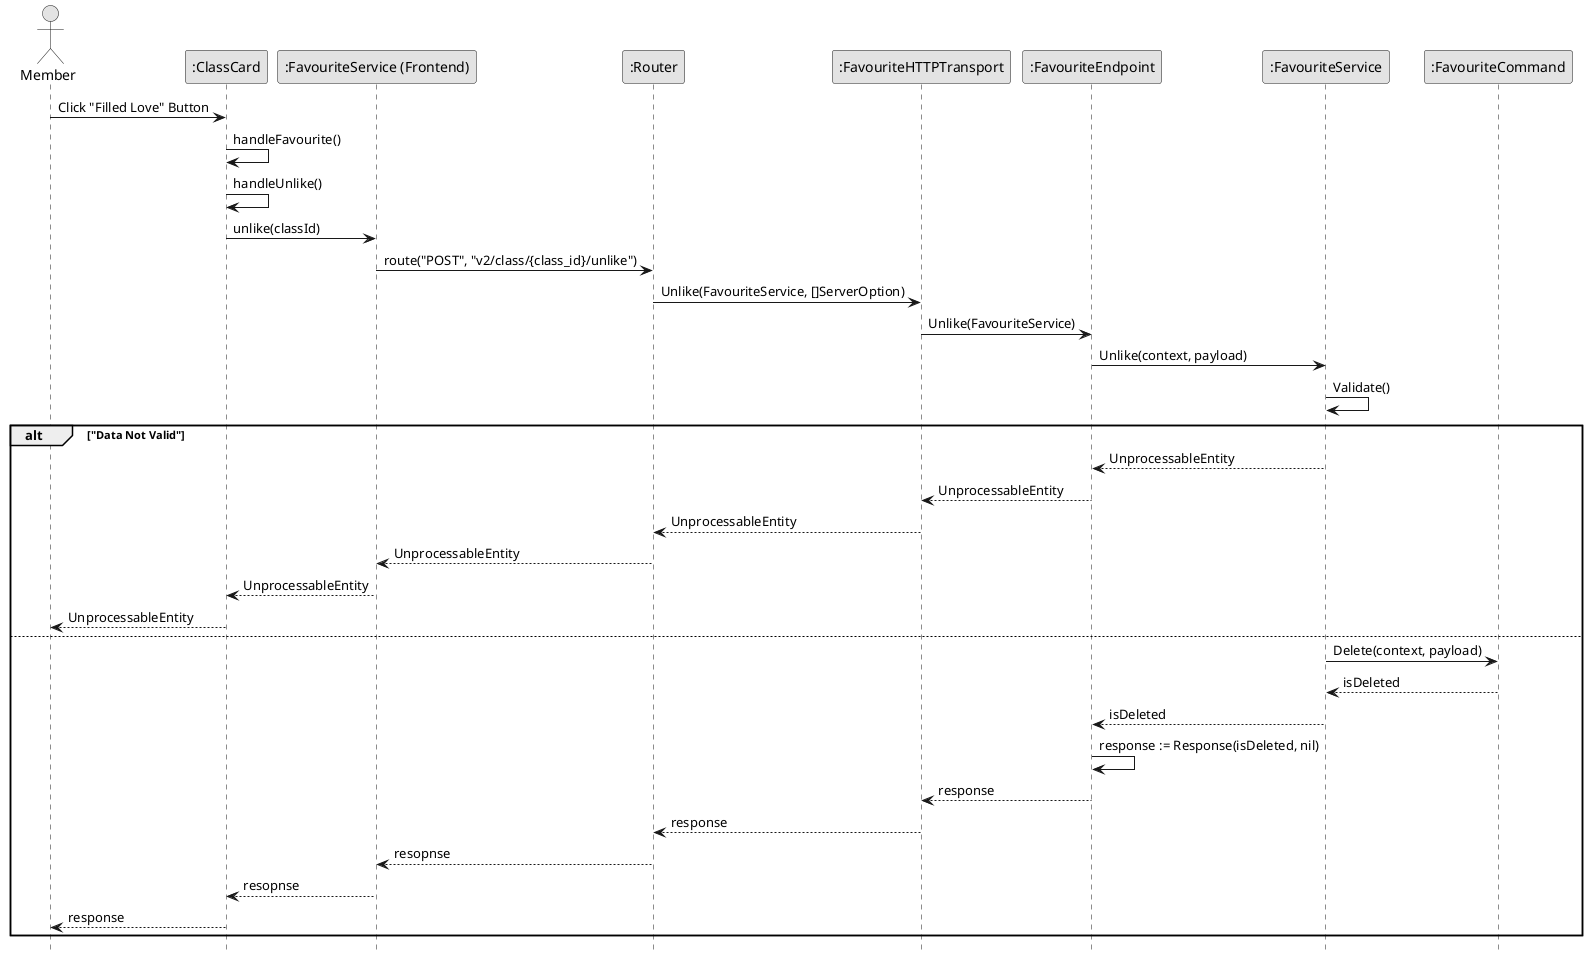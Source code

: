 @startuml Unlike

skinparam Monochrome true
skinparam Shadowing false
hide footbox

actor Member
participant ":ClassCard" as ClassCard
participant ":FavouriteService (Frontend)" as FEFavouriteService
participant ":Router" as Router
participant ":FavouriteHTTPTransport" as FavouriteHTTPTransport
participant ":FavouriteEndpoint" as FavouriteEndpoint
participant ":FavouriteService" as FavouriteService
participant ":FavouriteCommand" as FavouriteCommand

Member->ClassCard: Click "Filled Love" Button
ClassCard->ClassCard: handleFavourite()
ClassCard->ClassCard: handleUnlike()
ClassCard->FEFavouriteService: unlike(classId)
FEFavouriteService->Router: route("POST", "v2/class/{class_id}/unlike")
Router->FavouriteHTTPTransport: Unlike(FavouriteService, []ServerOption)
FavouriteHTTPTransport->FavouriteEndpoint: Unlike(FavouriteService)
FavouriteEndpoint->FavouriteService: Unlike(context, payload)
FavouriteService->FavouriteService: Validate()

alt "Data Not Valid"
    FavouriteService-->FavouriteEndpoint: UnprocessableEntity
    FavouriteEndpoint-->FavouriteHTTPTransport: UnprocessableEntity
    FavouriteHTTPTransport-->Router: UnprocessableEntity
    Router-->FEFavouriteService: UnprocessableEntity
    FEFavouriteService-->ClassCard: UnprocessableEntity
    ClassCard-->Member: UnprocessableEntity
else
    FavouriteService->FavouriteCommand: Delete(context, payload)
    FavouriteCommand-->FavouriteService: isDeleted
    FavouriteService-->FavouriteEndpoint: isDeleted
    FavouriteEndpoint->FavouriteEndpoint: response := Response(isDeleted, nil)
    FavouriteEndpoint-->FavouriteHTTPTransport: response
    FavouriteHTTPTransport-->Router: response
    Router-->FEFavouriteService: resopnse
    FEFavouriteService-->ClassCard: resopnse
    ClassCard-->Member: response
end

@enduml